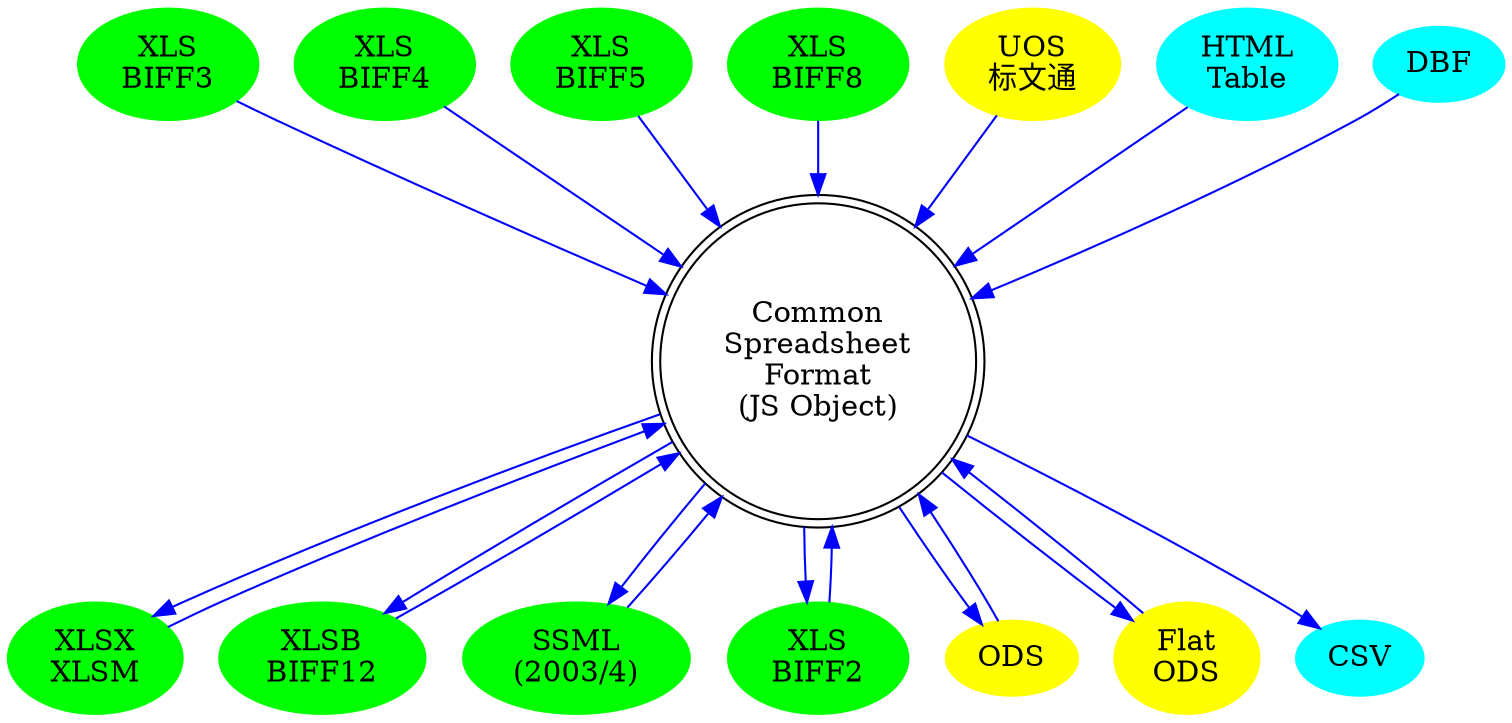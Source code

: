 digraph G {
	graph [mindist=0.1]; 
	csf [shape=doublecircle,label="Common\nSpreadsheet\nFormat\n(JS Object)"];
	subgraph XL {
		node  [style=filled,color=green];
		xlsx  [label="XLSX\nXLSM"];
		xlsb  [label="XLSB\nBIFF12"];
		xlml  [label="SSML\n(2003/4)"];
		xls2  [label="XLS\nBIFF2"];
		xls3  [label="XLS\nBIFF3"];
		xls4  [label="XLS\nBIFF4"];
		xls5  [label="XLS\nBIFF5"];
		xls8  [label="XLS\nBIFF8"];
	}

	subgraph OD {
		node  [style=filled,color=yellow];
		ods   [label="ODS"];
		fods  [label="Flat\nODS"];
		uos   [label="UOS\n标文通"];
	}

	subgraph OLD {
		node  [style=filled,color=cyan];
		html  [label="HTML\nTable"];
		csv   [label="CSV"];
		dbf   [label="DBF"];
	}

	subgraph JSXLSX {
		edge [color=blue];
		csf -> xlsx
		xlsx -> csf
		csf -> xlsb
		xlsb -> csf
		csf -> xlml
		xlml -> csf
		xls2 -> csf
		csf -> xls2
		xls3 -> csf
		xls4 -> csf
		xls5 -> csf
		xls8 -> csf
		csf -> csv
		ods -> csf
		csf -> ods
		fods -> csf
		csf -> fods
		uos -> csf
		dbf -> csf
		html -> csf
	}
}
